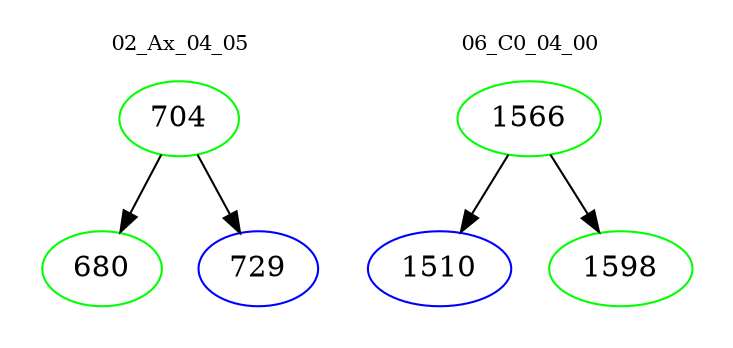 digraph{
subgraph cluster_0 {
color = white
label = "02_Ax_04_05";
fontsize=10;
T0_704 [label="704", color="green"]
T0_704 -> T0_680 [color="black"]
T0_680 [label="680", color="green"]
T0_704 -> T0_729 [color="black"]
T0_729 [label="729", color="blue"]
}
subgraph cluster_1 {
color = white
label = "06_C0_04_00";
fontsize=10;
T1_1566 [label="1566", color="green"]
T1_1566 -> T1_1510 [color="black"]
T1_1510 [label="1510", color="blue"]
T1_1566 -> T1_1598 [color="black"]
T1_1598 [label="1598", color="green"]
}
}
